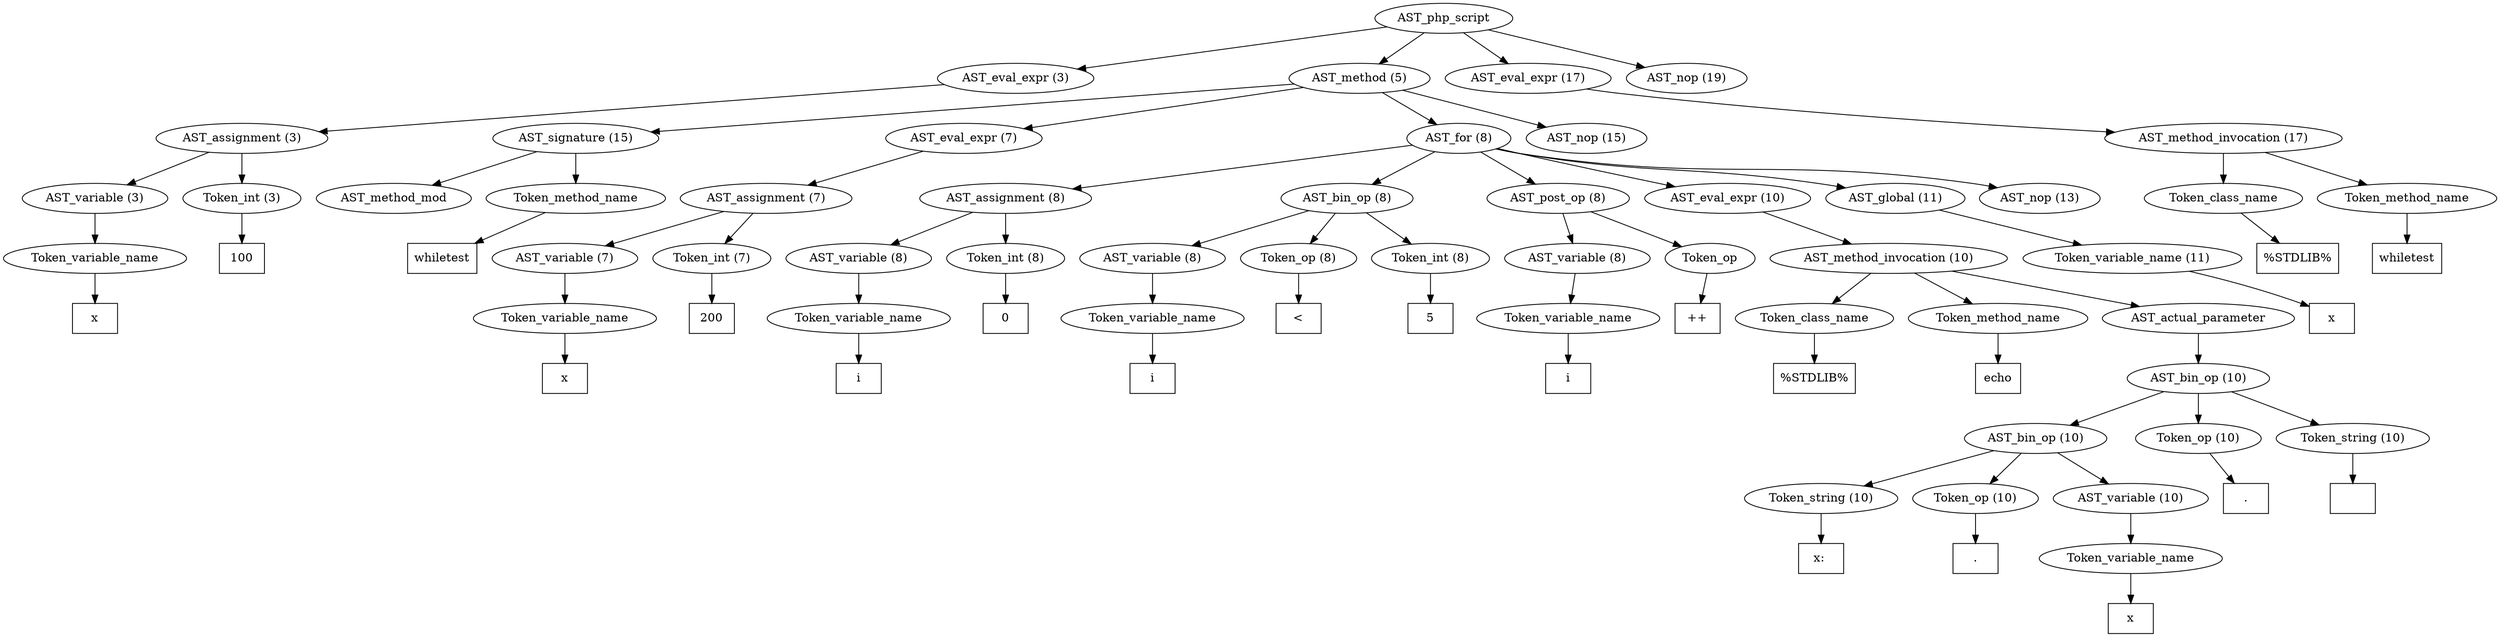 /*
 * AST in dot format generated by phc -- the PHP compiler
 */

digraph AST {
node_0 [label="AST_php_script"];
node_1 [label="AST_eval_expr (3)"];
node_2 [label="AST_assignment (3)"];
node_3 [label="AST_variable (3)"];
node_4 [label="Token_variable_name"];
node_5 [label="x", shape=box]
node_4 -> node_5;
node_3 -> node_4;
node_6 [label="Token_int (3)"];
node_7 [label="100", shape=box]
node_6 -> node_7;
node_2 -> node_6;
node_2 -> node_3;
node_1 -> node_2;
node_8 [label="AST_method (5)"];
node_9 [label="AST_signature (15)"];
node_10 [label="AST_method_mod"];
node_11 [label="Token_method_name"];
node_12 [label="whiletest", shape=box]
node_11 -> node_12;
node_9 -> node_11;
node_9 -> node_10;
node_13 [label="AST_eval_expr (7)"];
node_14 [label="AST_assignment (7)"];
node_15 [label="AST_variable (7)"];
node_16 [label="Token_variable_name"];
node_17 [label="x", shape=box]
node_16 -> node_17;
node_15 -> node_16;
node_18 [label="Token_int (7)"];
node_19 [label="200", shape=box]
node_18 -> node_19;
node_14 -> node_18;
node_14 -> node_15;
node_13 -> node_14;
node_20 [label="AST_for (8)"];
node_21 [label="AST_assignment (8)"];
node_22 [label="AST_variable (8)"];
node_23 [label="Token_variable_name"];
node_24 [label="i", shape=box]
node_23 -> node_24;
node_22 -> node_23;
node_25 [label="Token_int (8)"];
node_26 [label="0", shape=box]
node_25 -> node_26;
node_21 -> node_25;
node_21 -> node_22;
node_27 [label="AST_bin_op (8)"];
node_28 [label="AST_variable (8)"];
node_29 [label="Token_variable_name"];
node_30 [label="i", shape=box]
node_29 -> node_30;
node_28 -> node_29;
node_31 [label="Token_op (8)"];
node_32 [label="<", shape=box]
node_31 -> node_32;
node_33 [label="Token_int (8)"];
node_34 [label="5", shape=box]
node_33 -> node_34;
node_27 -> node_33;
node_27 -> node_31;
node_27 -> node_28;
node_35 [label="AST_post_op (8)"];
node_36 [label="AST_variable (8)"];
node_37 [label="Token_variable_name"];
node_38 [label="i", shape=box]
node_37 -> node_38;
node_36 -> node_37;
node_39 [label="Token_op"];
node_40 [label="++", shape=box]
node_39 -> node_40;
node_35 -> node_39;
node_35 -> node_36;
node_41 [label="AST_eval_expr (10)"];
node_42 [label="AST_method_invocation (10)"];
node_43 [label="Token_class_name"];
node_44 [label="%STDLIB%", shape=box]
node_43 -> node_44;
node_45 [label="Token_method_name"];
node_46 [label="echo", shape=box]
node_45 -> node_46;
node_47 [label="AST_actual_parameter"];
node_48 [label="AST_bin_op (10)"];
node_49 [label="AST_bin_op (10)"];
node_50 [label="Token_string (10)"];
node_51 [label="x: ", shape=box]
node_50 -> node_51;
node_52 [label="Token_op (10)"];
node_53 [label=".", shape=box]
node_52 -> node_53;
node_54 [label="AST_variable (10)"];
node_55 [label="Token_variable_name"];
node_56 [label="x", shape=box]
node_55 -> node_56;
node_54 -> node_55;
node_49 -> node_54;
node_49 -> node_52;
node_49 -> node_50;
node_57 [label="Token_op (10)"];
node_58 [label=".", shape=box]
node_57 -> node_58;
node_59 [label="Token_string (10)"];
node_60 [label="", shape=box]
node_59 -> node_60;
node_48 -> node_59;
node_48 -> node_57;
node_48 -> node_49;
node_47 -> node_48;
node_42 -> node_47;
node_42 -> node_45;
node_42 -> node_43;
node_41 -> node_42;
node_61 [label="AST_global (11)"];
node_62 [label="Token_variable_name (11)"];
node_63 [label="x", shape=box]
node_62 -> node_63;
node_61 -> node_62;
node_64 [label="AST_nop (13)"];
node_20 -> node_64;
node_20 -> node_61;
node_20 -> node_41;
node_20 -> node_35;
node_20 -> node_27;
node_20 -> node_21;
node_65 [label="AST_nop (15)"];
node_8 -> node_65;
node_8 -> node_20;
node_8 -> node_13;
node_8 -> node_9;
node_66 [label="AST_eval_expr (17)"];
node_67 [label="AST_method_invocation (17)"];
node_68 [label="Token_class_name"];
node_69 [label="%STDLIB%", shape=box]
node_68 -> node_69;
node_70 [label="Token_method_name"];
node_71 [label="whiletest", shape=box]
node_70 -> node_71;
node_67 -> node_70;
node_67 -> node_68;
node_66 -> node_67;
node_72 [label="AST_nop (19)"];
node_0 -> node_72;
node_0 -> node_66;
node_0 -> node_8;
node_0 -> node_1;
}
